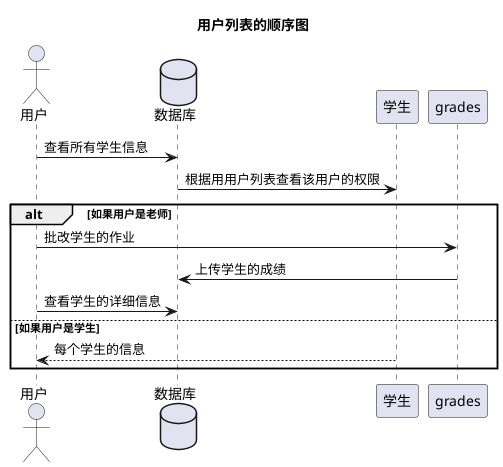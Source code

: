 @startuml
title 用户列表的顺序图
actor 用户
database 数据库
用户 -> 数据库: 查看所有学生信息
数据库 -> 学生: 根据用用户列表查看该用户的权限
alt 如果用户是老师
	用户 -> grades:批改学生的作业
	grades -> 数据库: 上传学生的成绩
	用户 -> 数据库:查看学生的详细信息
else 如果用户是学生
    学生 --> 用户:每个学生的信息
end

@enduml